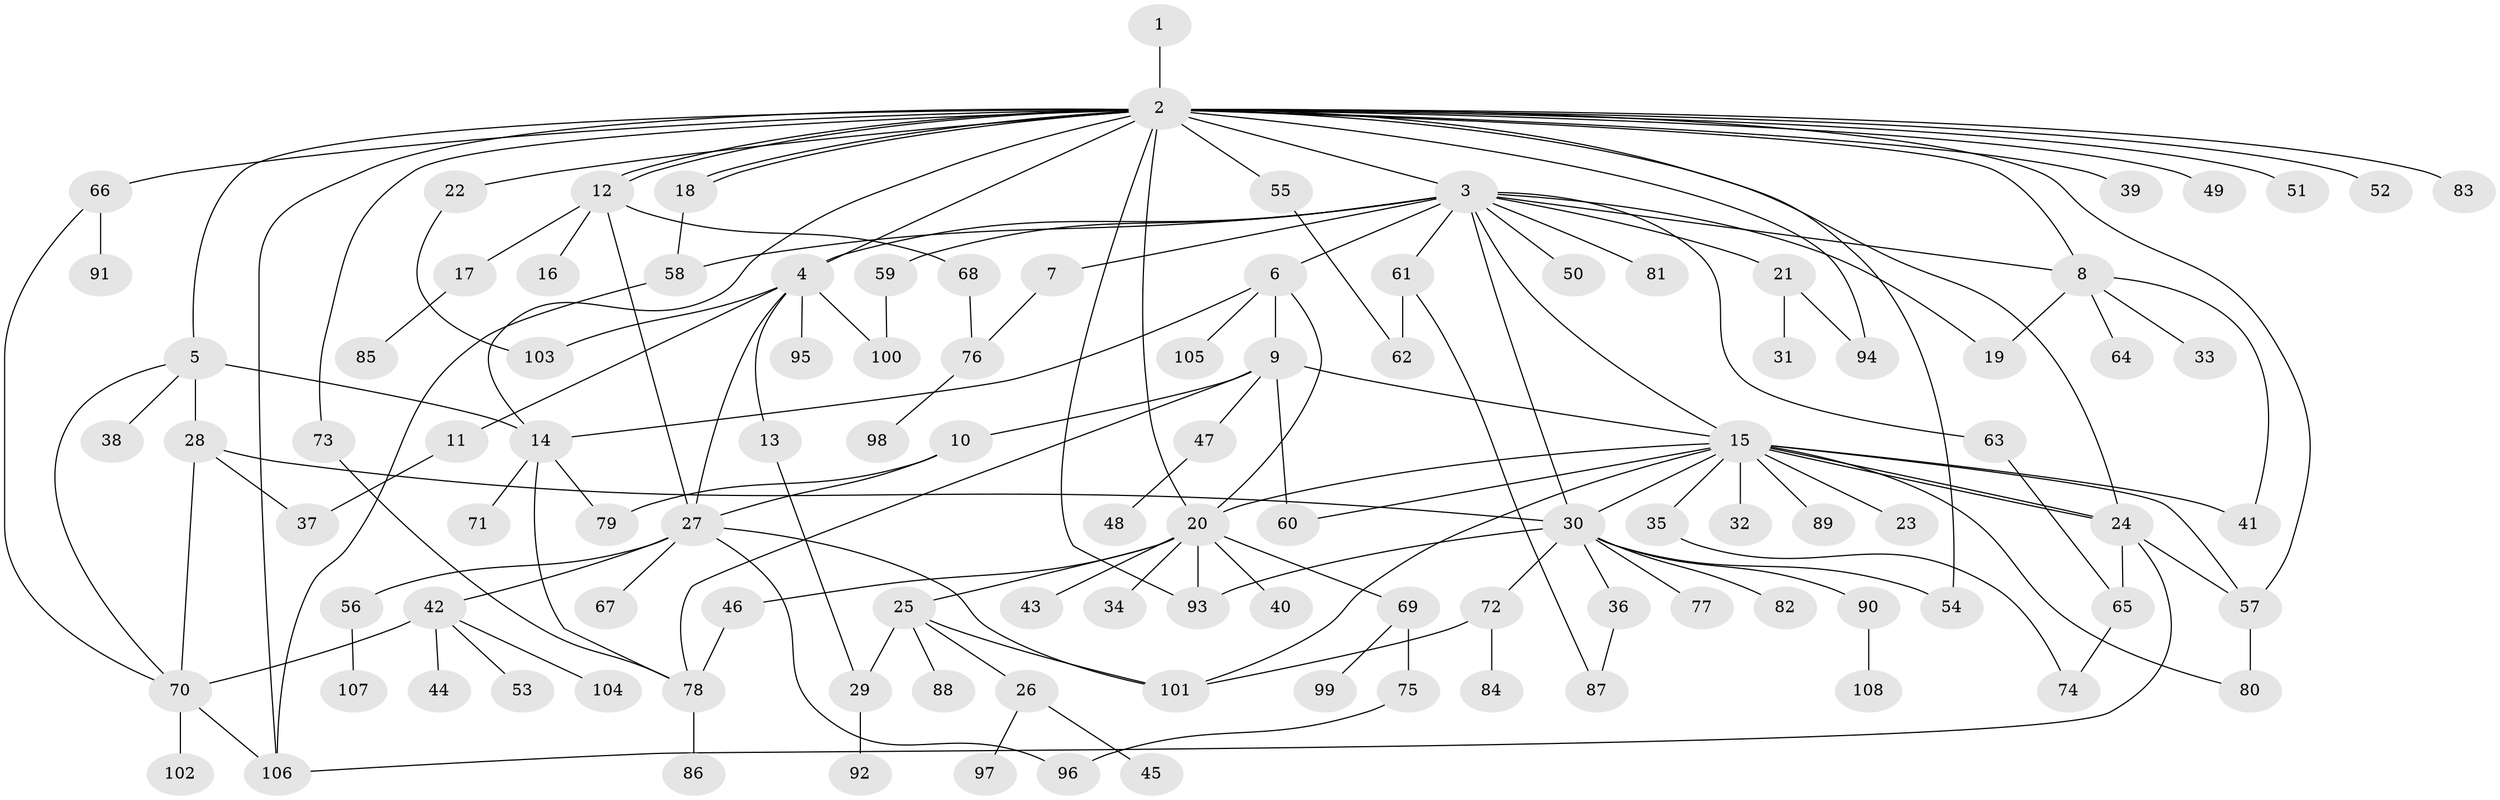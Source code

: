 // coarse degree distribution, {1: 0.4025974025974026, 27: 0.012987012987012988, 16: 0.012987012987012988, 8: 0.012987012987012988, 3: 0.07792207792207792, 4: 0.07792207792207792, 2: 0.2727272727272727, 5: 0.03896103896103896, 6: 0.025974025974025976, 15: 0.012987012987012988, 10: 0.025974025974025976, 7: 0.012987012987012988, 9: 0.012987012987012988}
// Generated by graph-tools (version 1.1) at 2025/41/03/06/25 10:41:46]
// undirected, 108 vertices, 156 edges
graph export_dot {
graph [start="1"]
  node [color=gray90,style=filled];
  1;
  2;
  3;
  4;
  5;
  6;
  7;
  8;
  9;
  10;
  11;
  12;
  13;
  14;
  15;
  16;
  17;
  18;
  19;
  20;
  21;
  22;
  23;
  24;
  25;
  26;
  27;
  28;
  29;
  30;
  31;
  32;
  33;
  34;
  35;
  36;
  37;
  38;
  39;
  40;
  41;
  42;
  43;
  44;
  45;
  46;
  47;
  48;
  49;
  50;
  51;
  52;
  53;
  54;
  55;
  56;
  57;
  58;
  59;
  60;
  61;
  62;
  63;
  64;
  65;
  66;
  67;
  68;
  69;
  70;
  71;
  72;
  73;
  74;
  75;
  76;
  77;
  78;
  79;
  80;
  81;
  82;
  83;
  84;
  85;
  86;
  87;
  88;
  89;
  90;
  91;
  92;
  93;
  94;
  95;
  96;
  97;
  98;
  99;
  100;
  101;
  102;
  103;
  104;
  105;
  106;
  107;
  108;
  1 -- 2;
  2 -- 3;
  2 -- 4;
  2 -- 5;
  2 -- 8;
  2 -- 12;
  2 -- 12;
  2 -- 14;
  2 -- 18;
  2 -- 18;
  2 -- 20;
  2 -- 22;
  2 -- 24;
  2 -- 39;
  2 -- 49;
  2 -- 51;
  2 -- 52;
  2 -- 54;
  2 -- 55;
  2 -- 57;
  2 -- 66;
  2 -- 73;
  2 -- 83;
  2 -- 93;
  2 -- 94;
  2 -- 106;
  3 -- 4;
  3 -- 6;
  3 -- 7;
  3 -- 8;
  3 -- 15;
  3 -- 19;
  3 -- 21;
  3 -- 30;
  3 -- 50;
  3 -- 58;
  3 -- 59;
  3 -- 61;
  3 -- 63;
  3 -- 81;
  4 -- 11;
  4 -- 13;
  4 -- 27;
  4 -- 95;
  4 -- 100;
  4 -- 103;
  5 -- 14;
  5 -- 28;
  5 -- 38;
  5 -- 70;
  6 -- 9;
  6 -- 14;
  6 -- 20;
  6 -- 105;
  7 -- 76;
  8 -- 19;
  8 -- 33;
  8 -- 41;
  8 -- 64;
  9 -- 10;
  9 -- 15;
  9 -- 47;
  9 -- 60;
  9 -- 78;
  10 -- 27;
  10 -- 79;
  11 -- 37;
  12 -- 16;
  12 -- 17;
  12 -- 27;
  12 -- 68;
  13 -- 29;
  14 -- 71;
  14 -- 78;
  14 -- 79;
  15 -- 20;
  15 -- 23;
  15 -- 24;
  15 -- 24;
  15 -- 30;
  15 -- 32;
  15 -- 35;
  15 -- 41;
  15 -- 57;
  15 -- 60;
  15 -- 80;
  15 -- 89;
  15 -- 101;
  17 -- 85;
  18 -- 58;
  20 -- 25;
  20 -- 34;
  20 -- 40;
  20 -- 43;
  20 -- 46;
  20 -- 69;
  20 -- 93;
  21 -- 31;
  21 -- 94;
  22 -- 103;
  24 -- 57;
  24 -- 65;
  24 -- 106;
  25 -- 26;
  25 -- 29;
  25 -- 88;
  25 -- 101;
  26 -- 45;
  26 -- 97;
  27 -- 42;
  27 -- 56;
  27 -- 67;
  27 -- 96;
  27 -- 101;
  28 -- 30;
  28 -- 37;
  28 -- 70;
  29 -- 92;
  30 -- 36;
  30 -- 54;
  30 -- 72;
  30 -- 77;
  30 -- 82;
  30 -- 90;
  30 -- 93;
  35 -- 74;
  36 -- 87;
  42 -- 44;
  42 -- 53;
  42 -- 70;
  42 -- 104;
  46 -- 78;
  47 -- 48;
  55 -- 62;
  56 -- 107;
  57 -- 80;
  58 -- 106;
  59 -- 100;
  61 -- 62;
  61 -- 87;
  63 -- 65;
  65 -- 74;
  66 -- 70;
  66 -- 91;
  68 -- 76;
  69 -- 75;
  69 -- 99;
  70 -- 102;
  70 -- 106;
  72 -- 84;
  72 -- 101;
  73 -- 78;
  75 -- 96;
  76 -- 98;
  78 -- 86;
  90 -- 108;
}
